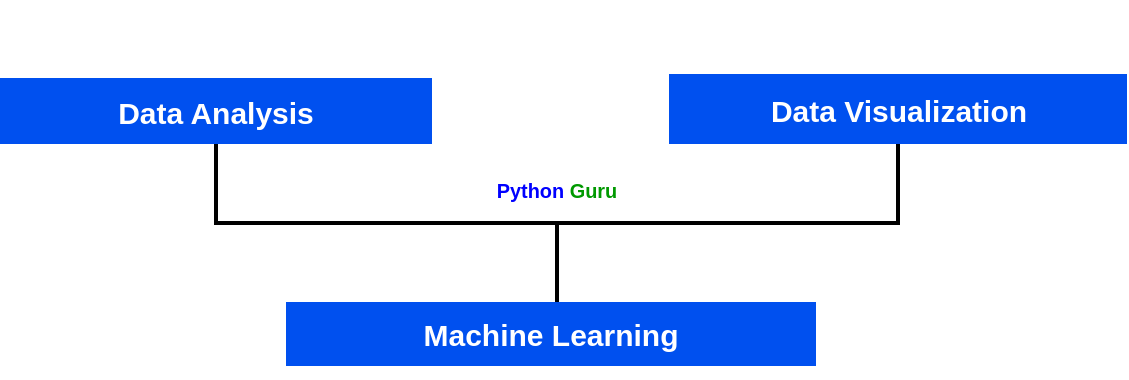 <mxfile version="11.0.7" type="github"><diagram id="pSz-GCxxJk2EOm57yMcC" name="Page-1"><mxGraphModel dx="1355" dy="776" grid="0" gridSize="10" guides="1" tooltips="1" connect="1" arrows="1" fold="1" page="0" pageScale="1" pageWidth="827" pageHeight="1169" math="0" shadow="0"><root><mxCell id="0"/><mxCell id="1" parent="0"/><mxCell id="OoQ-sBesWoEe7ZfZoLY_-12" value="" style="strokeWidth=2;html=1;shape=mxgraph.flowchart.annotation_2;align=left;pointerEvents=1;labelBackgroundColor=none;fillColor=#ffffff;gradientColor=none;fontSize=13;fontColor=#000000;direction=north;" parent="1" vertex="1"><mxGeometry x="252" y="105" width="341" height="79" as="geometry"/></mxCell><mxCell id="OoQ-sBesWoEe7ZfZoLY_-15" value="&lt;b&gt;&lt;font style=&quot;font-size: 15px&quot;&gt;Data Analysis&lt;/font&gt;&lt;/b&gt;" style="rounded=0;whiteSpace=wrap;html=1;labelBackgroundColor=none;strokeColor=none;strokeWidth=3;fillColor=#0050ef;fontSize=13;align=center;fontColor=#ffffff;" parent="1" vertex="1"><mxGeometry x="144" y="72" width="216" height="33" as="geometry"/></mxCell><mxCell id="OoQ-sBesWoEe7ZfZoLY_-17" value="&lt;b&gt;&lt;font style=&quot;font-size: 15px&quot;&gt;Data Visualization&lt;/font&gt;&lt;/b&gt;" style="rounded=0;whiteSpace=wrap;html=1;labelBackgroundColor=none;strokeWidth=3;fontSize=13;align=center;fillColor=#0050ef;strokeColor=none;fontColor=#ffffff;" parent="1" vertex="1"><mxGeometry x="478.5" y="70" width="229" height="35" as="geometry"/></mxCell><mxCell id="OoQ-sBesWoEe7ZfZoLY_-18" value="&lt;b&gt;&lt;font style=&quot;font-size: 15px&quot;&gt;Machine Learning&lt;/font&gt;&lt;/b&gt;" style="rounded=0;whiteSpace=wrap;html=1;labelBackgroundColor=none;strokeColor=none;strokeWidth=3;fillColor=#0050ef;fontSize=13;align=center;fontColor=#ffffff;" parent="1" vertex="1"><mxGeometry x="287" y="184" width="265" height="32" as="geometry"/></mxCell><mxCell id="IN_aWR2aP5n8HfuGNz_9-1" value="&lt;h5&gt;&lt;font color=&quot;#0000ff&quot; style=&quot;white-space: normal&quot;&gt;Python&lt;/font&gt;&lt;span style=&quot;white-space: normal&quot;&gt;&amp;nbsp;&lt;font color=&quot;#009900&quot;&gt;Guru&lt;/font&gt;&lt;/span&gt;&lt;/h5&gt;" style="text;html=1;strokeColor=none;fillColor=none;align=center;verticalAlign=middle;whiteSpace=wrap;rounded=0;" vertex="1" parent="1"><mxGeometry x="184" y="33" width="477" height="189" as="geometry"/></mxCell></root></mxGraphModel></diagram></mxfile>